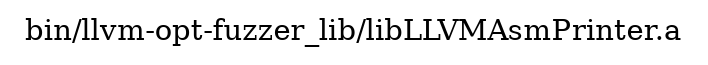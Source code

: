 digraph "bin/llvm-opt-fuzzer_lib/libLLVMAsmPrinter.a" {
	label="bin/llvm-opt-fuzzer_lib/libLLVMAsmPrinter.a";
	rankdir=LR;

}
